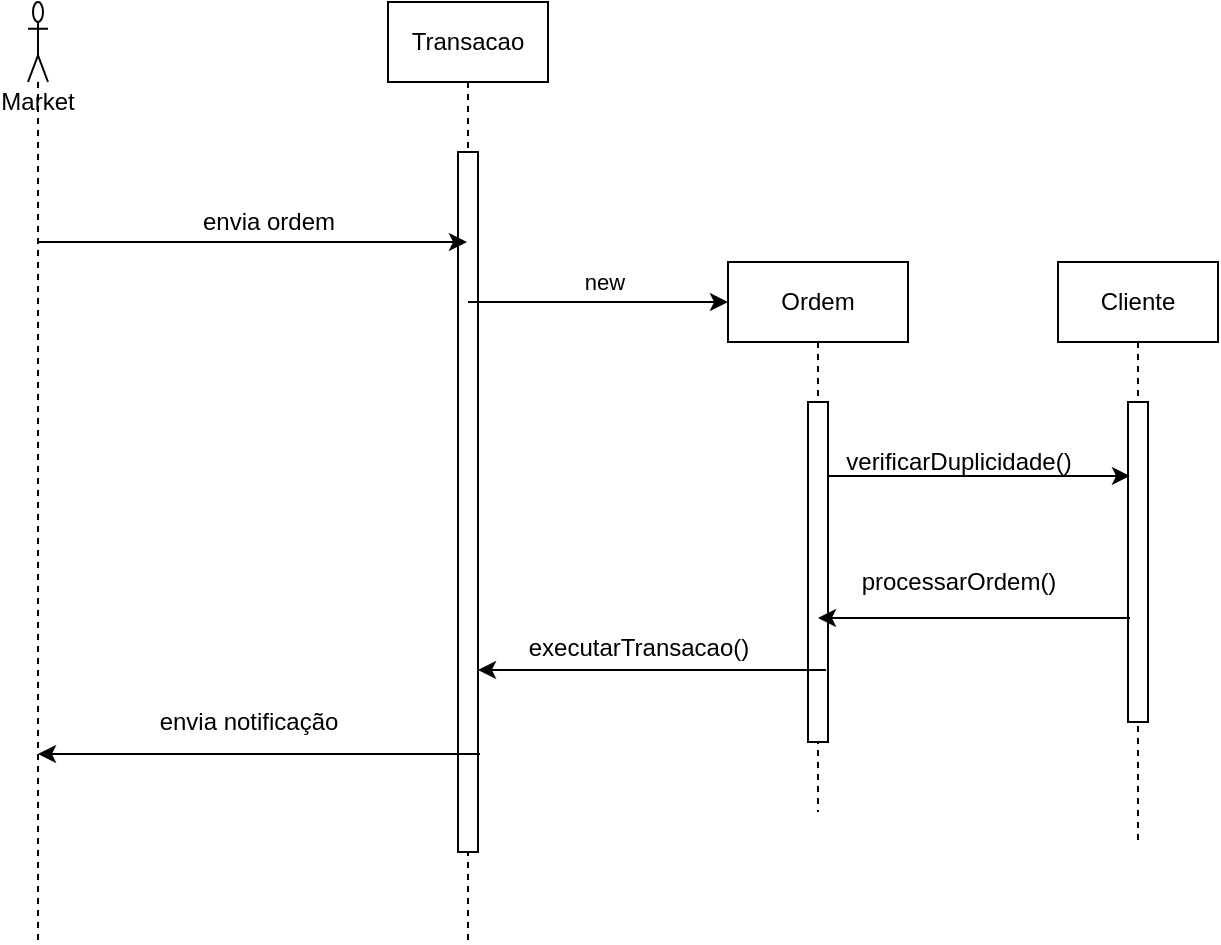 <mxfile version="18.2.1" type="device"><diagram id="Vdz8UKgEpOqMuc_S72bx" name="Page-1"><mxGraphModel dx="1382" dy="795" grid="1" gridSize="10" guides="1" tooltips="1" connect="1" arrows="1" fold="1" page="1" pageScale="1" pageWidth="1920" pageHeight="1200" math="0" shadow="0"><root><mxCell id="0"/><mxCell id="1" parent="0"/><mxCell id="sSG_qWdXGg09NSYW9pM8-1" value="Market" style="shape=umlLifeline;participant=umlActor;perimeter=lifelinePerimeter;whiteSpace=wrap;html=1;container=1;collapsible=0;recursiveResize=0;verticalAlign=top;spacingTop=36;outlineConnect=0;" parent="1" vertex="1"><mxGeometry x="190" y="140" width="10" height="470" as="geometry"/></mxCell><mxCell id="sSG_qWdXGg09NSYW9pM8-4" value="Transacao" style="shape=umlLifeline;perimeter=lifelinePerimeter;whiteSpace=wrap;html=1;container=1;collapsible=0;recursiveResize=0;outlineConnect=0;" parent="1" vertex="1"><mxGeometry x="370" y="140" width="80" height="470" as="geometry"/></mxCell><mxCell id="sSG_qWdXGg09NSYW9pM8-2" value="" style="html=1;points=[];perimeter=orthogonalPerimeter;" parent="sSG_qWdXGg09NSYW9pM8-4" vertex="1"><mxGeometry x="35" y="75" width="10" height="350" as="geometry"/></mxCell><mxCell id="sSG_qWdXGg09NSYW9pM8-5" value="" style="endArrow=classic;html=1;rounded=0;" parent="1" source="sSG_qWdXGg09NSYW9pM8-1" target="sSG_qWdXGg09NSYW9pM8-4" edge="1"><mxGeometry width="50" height="50" relative="1" as="geometry"><mxPoint x="680" y="330" as="sourcePoint"/><mxPoint x="350" y="250" as="targetPoint"/><Array as="points"><mxPoint x="390" y="260"/></Array></mxGeometry></mxCell><mxCell id="sSG_qWdXGg09NSYW9pM8-6" value="envia ordem" style="text;html=1;align=center;verticalAlign=middle;resizable=0;points=[];autosize=1;strokeColor=none;fillColor=none;" parent="1" vertex="1"><mxGeometry x="270" y="240" width="80" height="20" as="geometry"/></mxCell><mxCell id="CHE3uDY8g-hALkia6P3h-1" value="Ordem" style="shape=umlLifeline;perimeter=lifelinePerimeter;whiteSpace=wrap;html=1;container=1;collapsible=0;recursiveResize=0;outlineConnect=0;" parent="1" vertex="1"><mxGeometry x="540" y="270" width="90" height="275" as="geometry"/></mxCell><mxCell id="CHE3uDY8g-hALkia6P3h-2" value="" style="html=1;points=[];perimeter=orthogonalPerimeter;" parent="CHE3uDY8g-hALkia6P3h-1" vertex="1"><mxGeometry x="40" y="70" width="10" height="170" as="geometry"/></mxCell><mxCell id="CHE3uDY8g-hALkia6P3h-5" value="" style="endArrow=classic;html=1;rounded=0;" parent="1" source="sSG_qWdXGg09NSYW9pM8-4" edge="1"><mxGeometry width="50" height="50" relative="1" as="geometry"><mxPoint x="470" y="350" as="sourcePoint"/><mxPoint x="540" y="290" as="targetPoint"/></mxGeometry></mxCell><mxCell id="CHE3uDY8g-hALkia6P3h-6" value="new" style="edgeLabel;html=1;align=center;verticalAlign=middle;resizable=0;points=[];" parent="CHE3uDY8g-hALkia6P3h-5" vertex="1" connectable="0"><mxGeometry x="-0.251" y="2" relative="1" as="geometry"><mxPoint x="19" y="-8" as="offset"/></mxGeometry></mxCell><mxCell id="CHE3uDY8g-hALkia6P3h-8" value="Cliente" style="shape=umlLifeline;perimeter=lifelinePerimeter;whiteSpace=wrap;html=1;container=1;collapsible=0;recursiveResize=0;outlineConnect=0;" parent="1" vertex="1"><mxGeometry x="705" y="270" width="80" height="290" as="geometry"/></mxCell><mxCell id="CHE3uDY8g-hALkia6P3h-9" value="" style="html=1;points=[];perimeter=orthogonalPerimeter;" parent="CHE3uDY8g-hALkia6P3h-8" vertex="1"><mxGeometry x="35" y="70" width="10" height="160" as="geometry"/></mxCell><mxCell id="CHE3uDY8g-hALkia6P3h-18" value="" style="endArrow=classic;html=1;rounded=0;exitX=0.9;exitY=0.788;exitDx=0;exitDy=0;exitPerimeter=0;" parent="1" source="CHE3uDY8g-hALkia6P3h-2" target="sSG_qWdXGg09NSYW9pM8-2" edge="1"><mxGeometry width="50" height="50" relative="1" as="geometry"><mxPoint x="680" y="430" as="sourcePoint"/><mxPoint x="730" y="380" as="targetPoint"/></mxGeometry></mxCell><mxCell id="CHE3uDY8g-hALkia6P3h-19" value="executarTransacao()" style="text;html=1;align=center;verticalAlign=middle;resizable=0;points=[];autosize=1;strokeColor=none;fillColor=none;" parent="1" vertex="1"><mxGeometry x="430" y="452.5" width="130" height="20" as="geometry"/></mxCell><mxCell id="CHE3uDY8g-hALkia6P3h-20" value="" style="endArrow=classic;html=1;rounded=0;exitX=1.1;exitY=0.86;exitDx=0;exitDy=0;exitPerimeter=0;" parent="1" source="sSG_qWdXGg09NSYW9pM8-2" target="sSG_qWdXGg09NSYW9pM8-1" edge="1"><mxGeometry width="50" height="50" relative="1" as="geometry"><mxPoint x="680" y="430" as="sourcePoint"/><mxPoint x="730" y="380" as="targetPoint"/></mxGeometry></mxCell><mxCell id="CHE3uDY8g-hALkia6P3h-21" value="envia notificação" style="text;html=1;align=center;verticalAlign=middle;resizable=0;points=[];autosize=1;strokeColor=none;fillColor=none;" parent="1" vertex="1"><mxGeometry x="250" y="490" width="100" height="20" as="geometry"/></mxCell><mxCell id="VJrIOKI1vwLS9ZaAWTnL-2" value="" style="endArrow=classic;html=1;rounded=0;exitX=0.1;exitY=0.675;exitDx=0;exitDy=0;exitPerimeter=0;" edge="1" parent="1" source="CHE3uDY8g-hALkia6P3h-9" target="CHE3uDY8g-hALkia6P3h-1"><mxGeometry width="50" height="50" relative="1" as="geometry"><mxPoint x="680" y="430" as="sourcePoint"/><mxPoint x="730" y="380" as="targetPoint"/></mxGeometry></mxCell><mxCell id="VJrIOKI1vwLS9ZaAWTnL-5" value="" style="endArrow=classic;html=1;rounded=0;entryX=0.1;entryY=0.231;entryDx=0;entryDy=0;entryPerimeter=0;" edge="1" parent="1" source="CHE3uDY8g-hALkia6P3h-2" target="CHE3uDY8g-hALkia6P3h-9"><mxGeometry width="50" height="50" relative="1" as="geometry"><mxPoint x="680" y="430" as="sourcePoint"/><mxPoint x="710" y="380" as="targetPoint"/></mxGeometry></mxCell><mxCell id="VJrIOKI1vwLS9ZaAWTnL-6" value="verificarDuplicidade()" style="text;html=1;align=center;verticalAlign=middle;resizable=0;points=[];autosize=1;strokeColor=none;fillColor=none;" vertex="1" parent="1"><mxGeometry x="590" y="360" width="130" height="20" as="geometry"/></mxCell><mxCell id="CHE3uDY8g-hALkia6P3h-15" value="processarOrdem()" style="text;html=1;align=center;verticalAlign=middle;resizable=0;points=[];autosize=1;strokeColor=none;fillColor=none;" parent="1" vertex="1"><mxGeometry x="600" y="420" width="110" height="20" as="geometry"/></mxCell></root></mxGraphModel></diagram></mxfile>